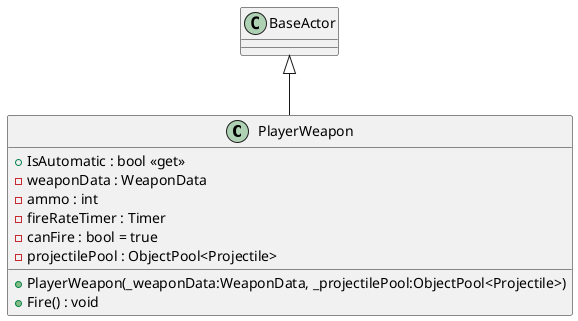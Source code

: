 @startuml
class PlayerWeapon {
    + IsAutomatic : bool <<get>>
    - weaponData : WeaponData
    - ammo : int
    - fireRateTimer : Timer
    - canFire : bool = true
    - projectilePool : ObjectPool<Projectile>
    + PlayerWeapon(_weaponData:WeaponData, _projectilePool:ObjectPool<Projectile>)
    + Fire() : void
}
BaseActor <|-- PlayerWeapon
@enduml
